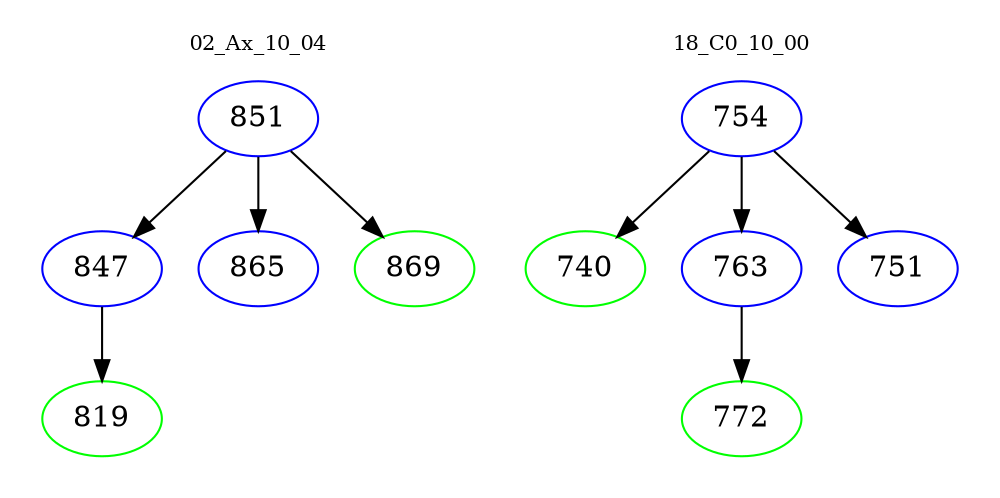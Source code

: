 digraph{
subgraph cluster_0 {
color = white
label = "02_Ax_10_04";
fontsize=10;
T0_851 [label="851", color="blue"]
T0_851 -> T0_847 [color="black"]
T0_847 [label="847", color="blue"]
T0_847 -> T0_819 [color="black"]
T0_819 [label="819", color="green"]
T0_851 -> T0_865 [color="black"]
T0_865 [label="865", color="blue"]
T0_851 -> T0_869 [color="black"]
T0_869 [label="869", color="green"]
}
subgraph cluster_1 {
color = white
label = "18_C0_10_00";
fontsize=10;
T1_754 [label="754", color="blue"]
T1_754 -> T1_740 [color="black"]
T1_740 [label="740", color="green"]
T1_754 -> T1_763 [color="black"]
T1_763 [label="763", color="blue"]
T1_763 -> T1_772 [color="black"]
T1_772 [label="772", color="green"]
T1_754 -> T1_751 [color="black"]
T1_751 [label="751", color="blue"]
}
}
